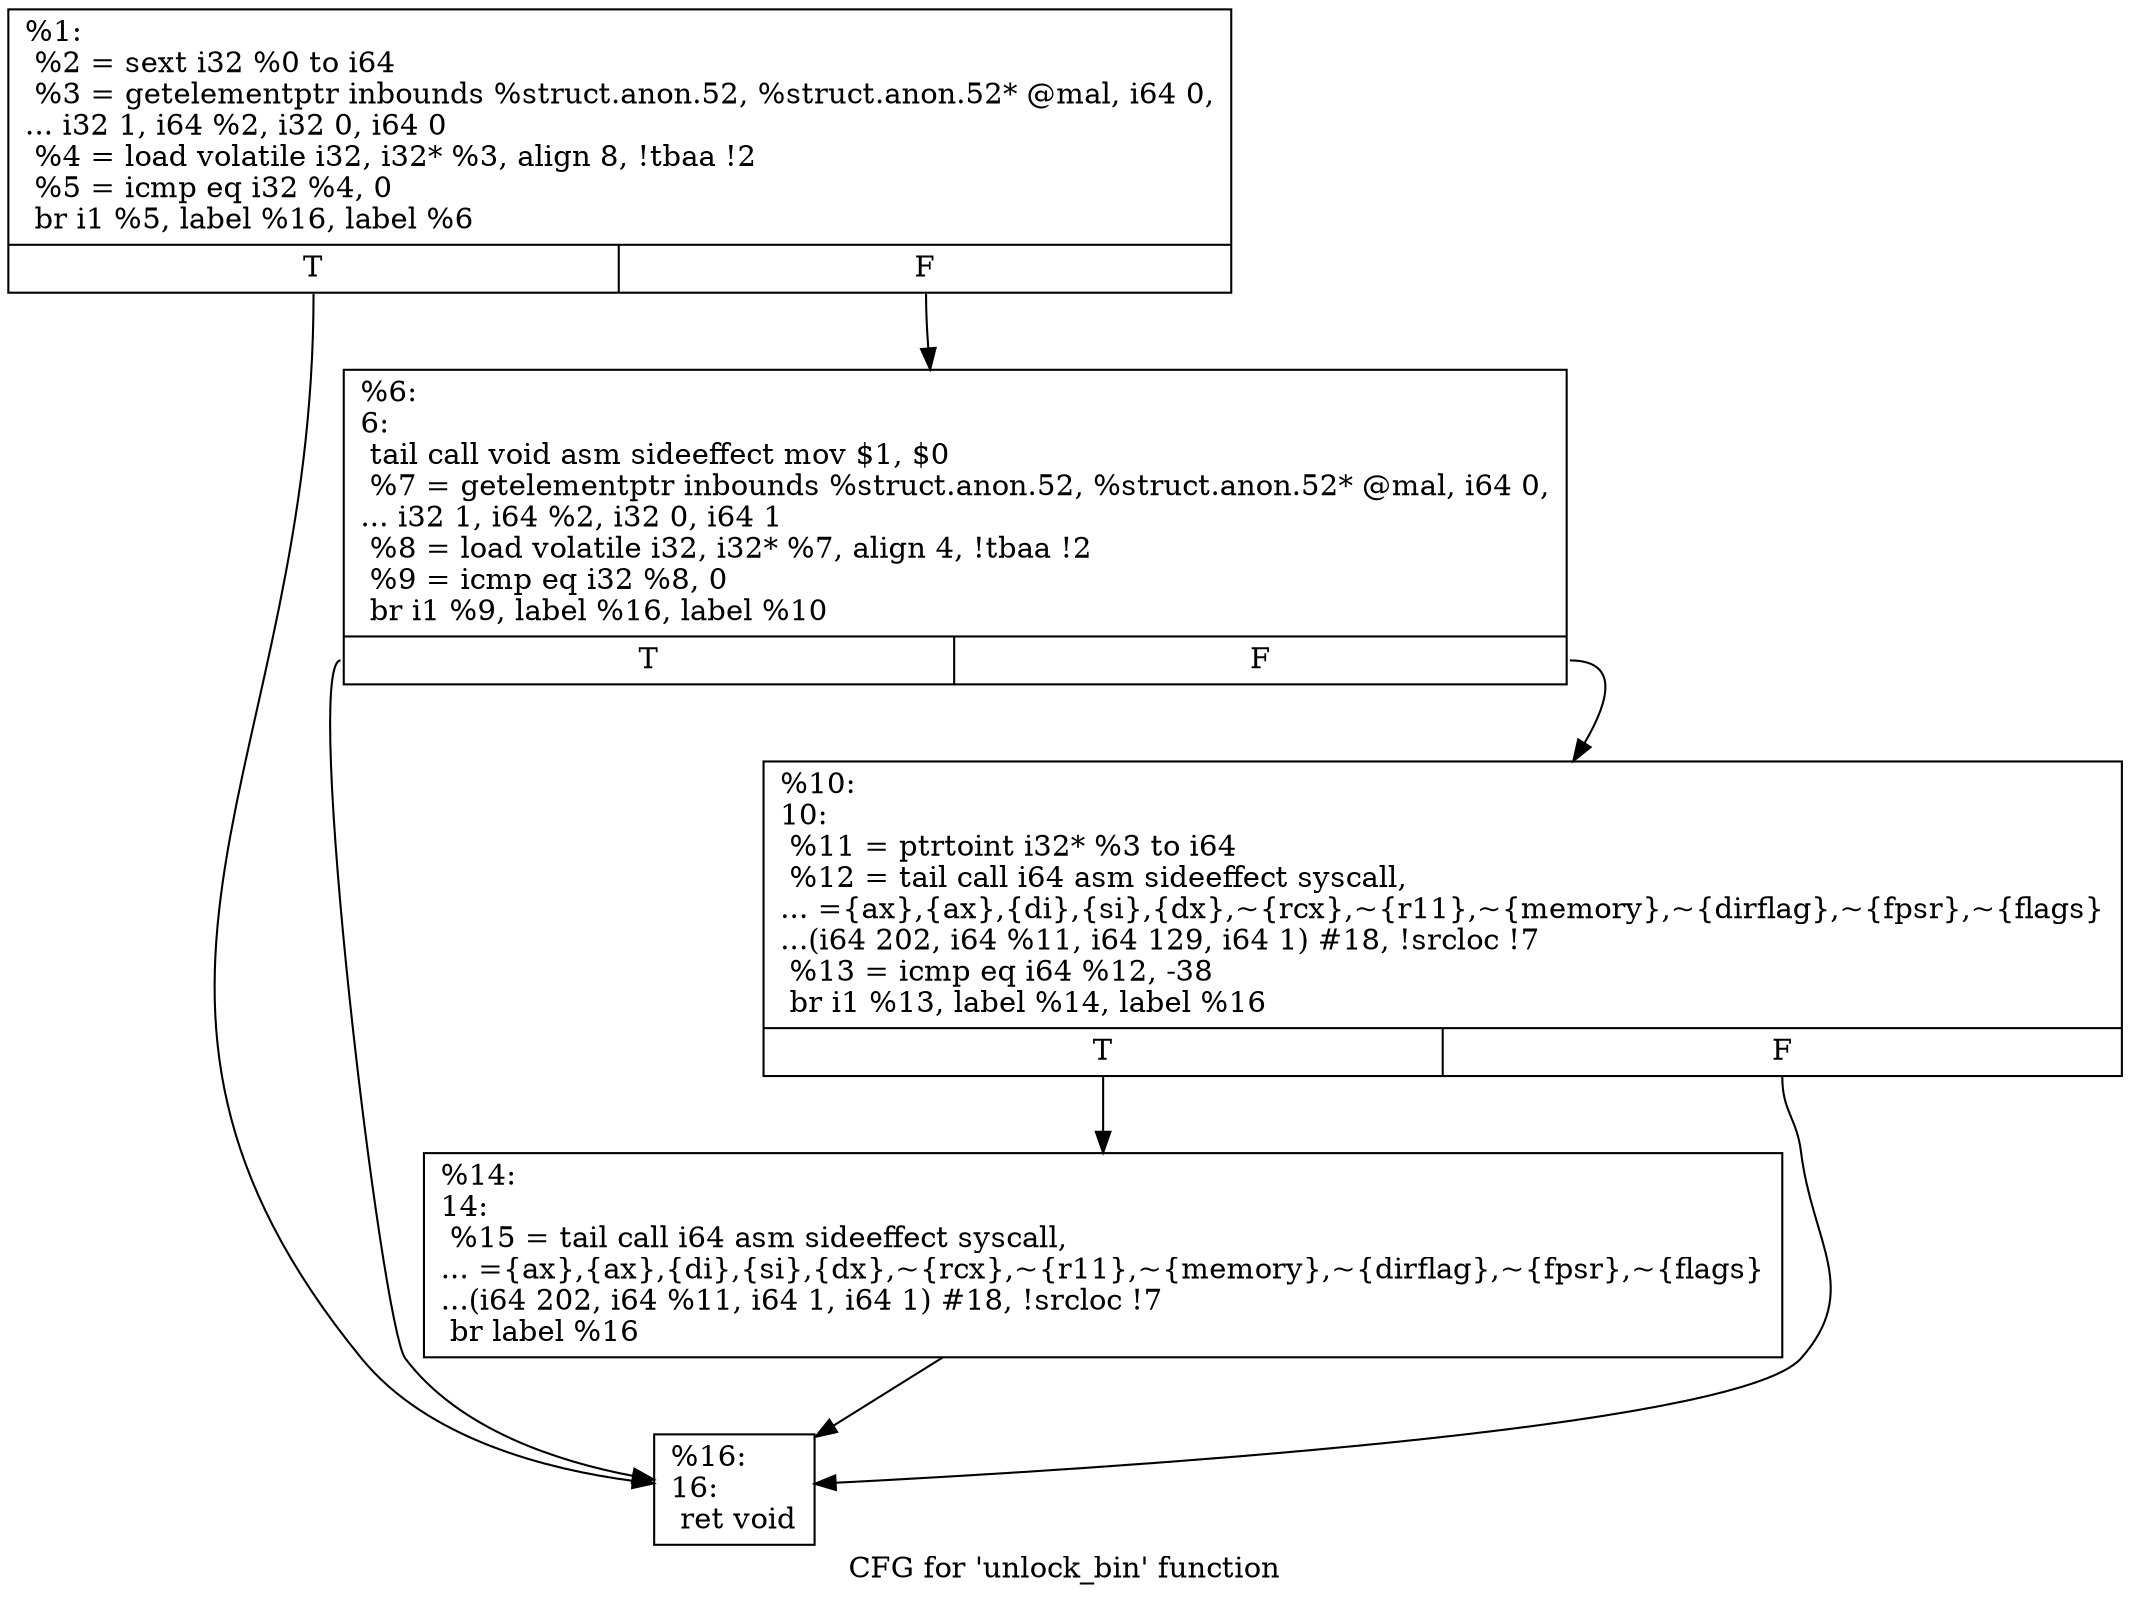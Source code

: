 digraph "CFG for 'unlock_bin' function" {
	label="CFG for 'unlock_bin' function";

	Node0x2028c80 [shape=record,label="{%1:\l  %2 = sext i32 %0 to i64\l  %3 = getelementptr inbounds %struct.anon.52, %struct.anon.52* @mal, i64 0,\l... i32 1, i64 %2, i32 0, i64 0\l  %4 = load volatile i32, i32* %3, align 8, !tbaa !2\l  %5 = icmp eq i32 %4, 0\l  br i1 %5, label %16, label %6\l|{<s0>T|<s1>F}}"];
	Node0x2028c80:s0 -> Node0x2028dc0;
	Node0x2028c80:s1 -> Node0x2028cd0;
	Node0x2028cd0 [shape=record,label="{%6:\l6:                                                \l  tail call void asm sideeffect mov $1, $0 \l  %7 = getelementptr inbounds %struct.anon.52, %struct.anon.52* @mal, i64 0,\l... i32 1, i64 %2, i32 0, i64 1\l  %8 = load volatile i32, i32* %7, align 4, !tbaa !2\l  %9 = icmp eq i32 %8, 0\l  br i1 %9, label %16, label %10\l|{<s0>T|<s1>F}}"];
	Node0x2028cd0:s0 -> Node0x2028dc0;
	Node0x2028cd0:s1 -> Node0x2028d20;
	Node0x2028d20 [shape=record,label="{%10:\l10:                                               \l  %11 = ptrtoint i32* %3 to i64\l  %12 = tail call i64 asm sideeffect syscall,\l... =\{ax\},\{ax\},\{di\},\{si\},\{dx\},~\{rcx\},~\{r11\},~\{memory\},~\{dirflag\},~\{fpsr\},~\{flags\}\l...(i64 202, i64 %11, i64 129, i64 1) #18, !srcloc !7\l  %13 = icmp eq i64 %12, -38\l  br i1 %13, label %14, label %16\l|{<s0>T|<s1>F}}"];
	Node0x2028d20:s0 -> Node0x2028d70;
	Node0x2028d20:s1 -> Node0x2028dc0;
	Node0x2028d70 [shape=record,label="{%14:\l14:                                               \l  %15 = tail call i64 asm sideeffect syscall,\l... =\{ax\},\{ax\},\{di\},\{si\},\{dx\},~\{rcx\},~\{r11\},~\{memory\},~\{dirflag\},~\{fpsr\},~\{flags\}\l...(i64 202, i64 %11, i64 1, i64 1) #18, !srcloc !7\l  br label %16\l}"];
	Node0x2028d70 -> Node0x2028dc0;
	Node0x2028dc0 [shape=record,label="{%16:\l16:                                               \l  ret void\l}"];
}
